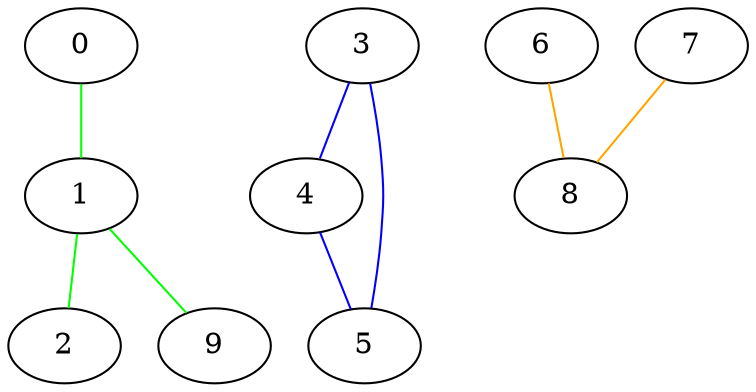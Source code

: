 graph one
{
0 -- 1 [color = green];
1 -- 2 [color = green];
1 -- 9 [color = green];
3 -- 4 [color = blue];
3 -- 5 [color = blue];
4 -- 5 [color = blue];
6 -- 8 [color = orange];
7 -- 8 [color = orange];
}
